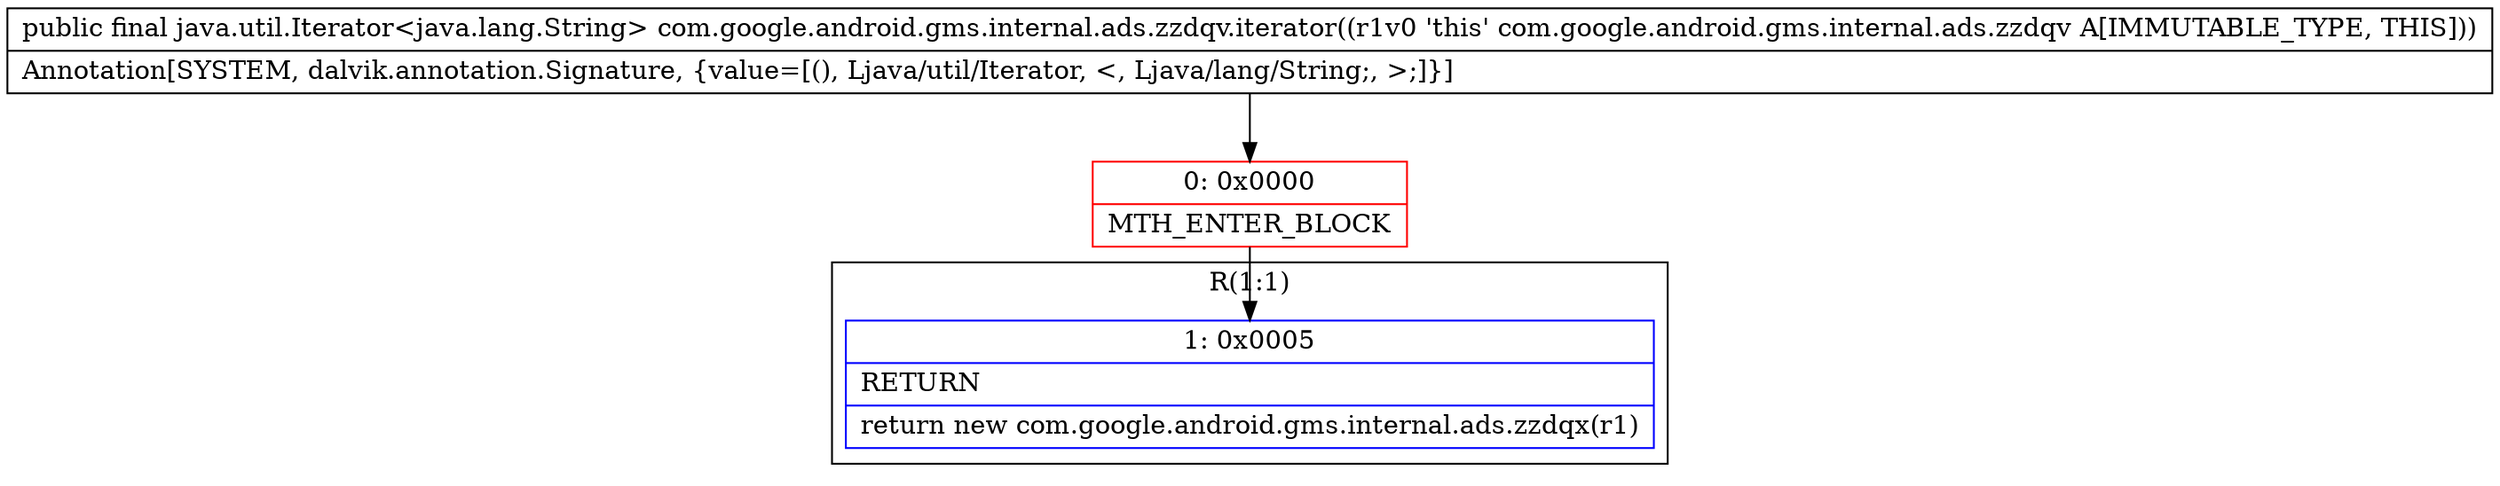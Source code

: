 digraph "CFG forcom.google.android.gms.internal.ads.zzdqv.iterator()Ljava\/util\/Iterator;" {
subgraph cluster_Region_2065168889 {
label = "R(1:1)";
node [shape=record,color=blue];
Node_1 [shape=record,label="{1\:\ 0x0005|RETURN\l|return new com.google.android.gms.internal.ads.zzdqx(r1)\l}"];
}
Node_0 [shape=record,color=red,label="{0\:\ 0x0000|MTH_ENTER_BLOCK\l}"];
MethodNode[shape=record,label="{public final java.util.Iterator\<java.lang.String\> com.google.android.gms.internal.ads.zzdqv.iterator((r1v0 'this' com.google.android.gms.internal.ads.zzdqv A[IMMUTABLE_TYPE, THIS]))  | Annotation[SYSTEM, dalvik.annotation.Signature, \{value=[(), Ljava\/util\/Iterator, \<, Ljava\/lang\/String;, \>;]\}]\l}"];
MethodNode -> Node_0;
Node_0 -> Node_1;
}


